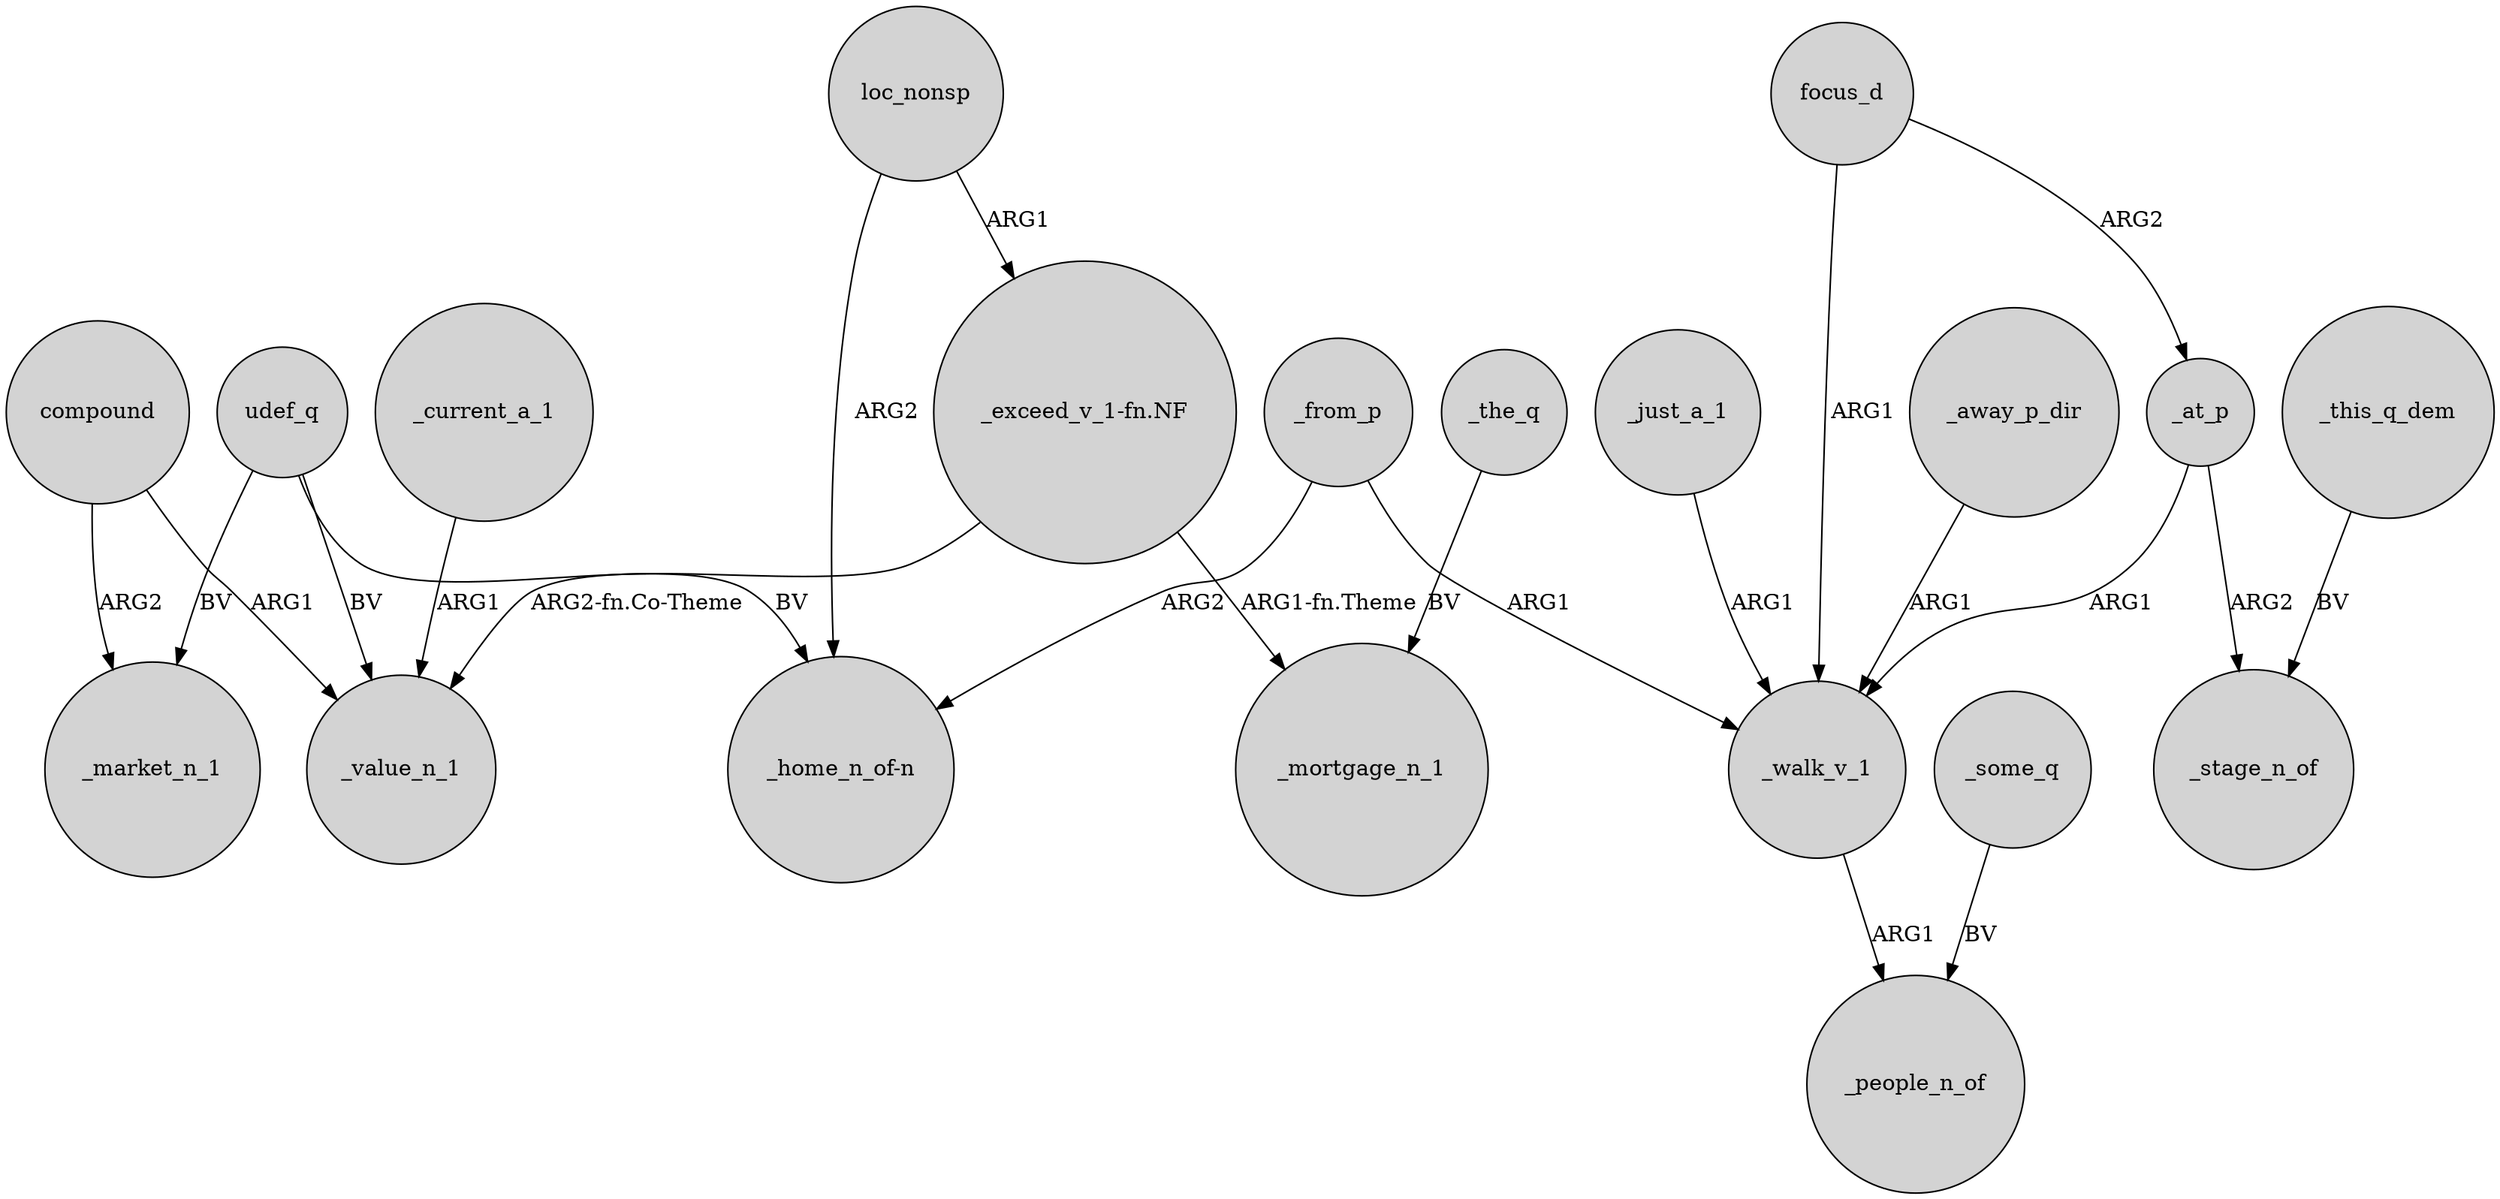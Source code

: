 digraph {
	node [shape=circle style=filled]
	compound -> _market_n_1 [label=ARG2]
	loc_nonsp -> "_home_n_of-n" [label=ARG2]
	"_exceed_v_1-fn.NF" -> _value_n_1 [label="ARG2-fn.Co-Theme"]
	_away_p_dir -> _walk_v_1 [label=ARG1]
	loc_nonsp -> "_exceed_v_1-fn.NF" [label=ARG1]
	_this_q_dem -> _stage_n_of [label=BV]
	udef_q -> "_home_n_of-n" [label=BV]
	focus_d -> _walk_v_1 [label=ARG1]
	udef_q -> _market_n_1 [label=BV]
	focus_d -> _at_p [label=ARG2]
	_the_q -> _mortgage_n_1 [label=BV]
	_at_p -> _stage_n_of [label=ARG2]
	_current_a_1 -> _value_n_1 [label=ARG1]
	_walk_v_1 -> _people_n_of [label=ARG1]
	_from_p -> "_home_n_of-n" [label=ARG2]
	_some_q -> _people_n_of [label=BV]
	udef_q -> _value_n_1 [label=BV]
	"_exceed_v_1-fn.NF" -> _mortgage_n_1 [label="ARG1-fn.Theme"]
	_just_a_1 -> _walk_v_1 [label=ARG1]
	_at_p -> _walk_v_1 [label=ARG1]
	compound -> _value_n_1 [label=ARG1]
	_from_p -> _walk_v_1 [label=ARG1]
}

